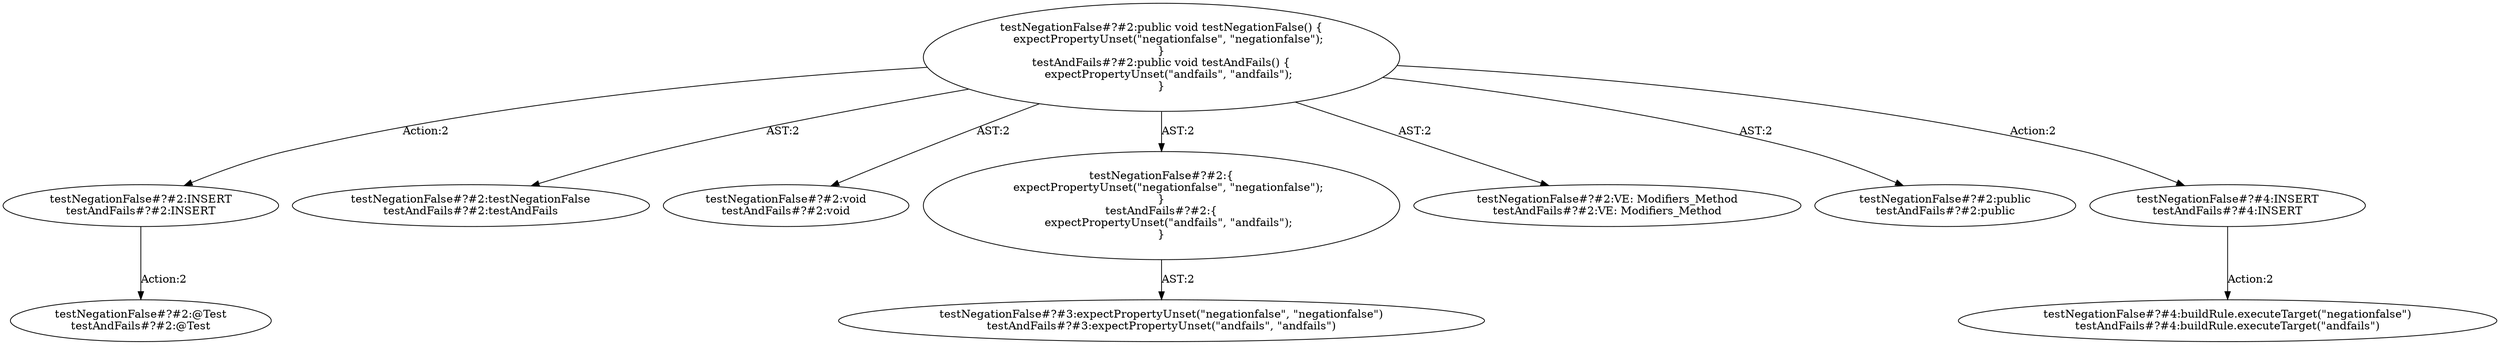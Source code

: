 digraph "Pattern" {
0 [label="testNegationFalse#?#2:INSERT
testAndFails#?#2:INSERT" shape=ellipse]
1 [label="testNegationFalse#?#2:public void testNegationFalse() \{
    expectPropertyUnset(\"negationfalse\", \"negationfalse\");
\}
testAndFails#?#2:public void testAndFails() \{
    expectPropertyUnset(\"andfails\", \"andfails\");
\}" shape=ellipse]
2 [label="testNegationFalse#?#2:testNegationFalse
testAndFails#?#2:testAndFails" shape=ellipse]
3 [label="testNegationFalse#?#2:void
testAndFails#?#2:void" shape=ellipse]
4 [label="testNegationFalse#?#2:\{
    expectPropertyUnset(\"negationfalse\", \"negationfalse\");
\}
testAndFails#?#2:\{
    expectPropertyUnset(\"andfails\", \"andfails\");
\}" shape=ellipse]
5 [label="testNegationFalse#?#3:expectPropertyUnset(\"negationfalse\", \"negationfalse\")
testAndFails#?#3:expectPropertyUnset(\"andfails\", \"andfails\")" shape=ellipse]
6 [label="testNegationFalse#?#2:VE: Modifiers_Method
testAndFails#?#2:VE: Modifiers_Method" shape=ellipse]
7 [label="testNegationFalse#?#2:public
testAndFails#?#2:public" shape=ellipse]
8 [label="testNegationFalse#?#4:INSERT
testAndFails#?#4:INSERT" shape=ellipse]
9 [label="testNegationFalse#?#4:buildRule.executeTarget(\"negationfalse\")
testAndFails#?#4:buildRule.executeTarget(\"andfails\")" shape=ellipse]
10 [label="testNegationFalse#?#2:@Test
testAndFails#?#2:@Test" shape=ellipse]
0 -> 10 [label="Action:2"];
1 -> 0 [label="Action:2"];
1 -> 2 [label="AST:2"];
1 -> 3 [label="AST:2"];
1 -> 4 [label="AST:2"];
1 -> 6 [label="AST:2"];
1 -> 7 [label="AST:2"];
1 -> 8 [label="Action:2"];
4 -> 5 [label="AST:2"];
8 -> 9 [label="Action:2"];
}